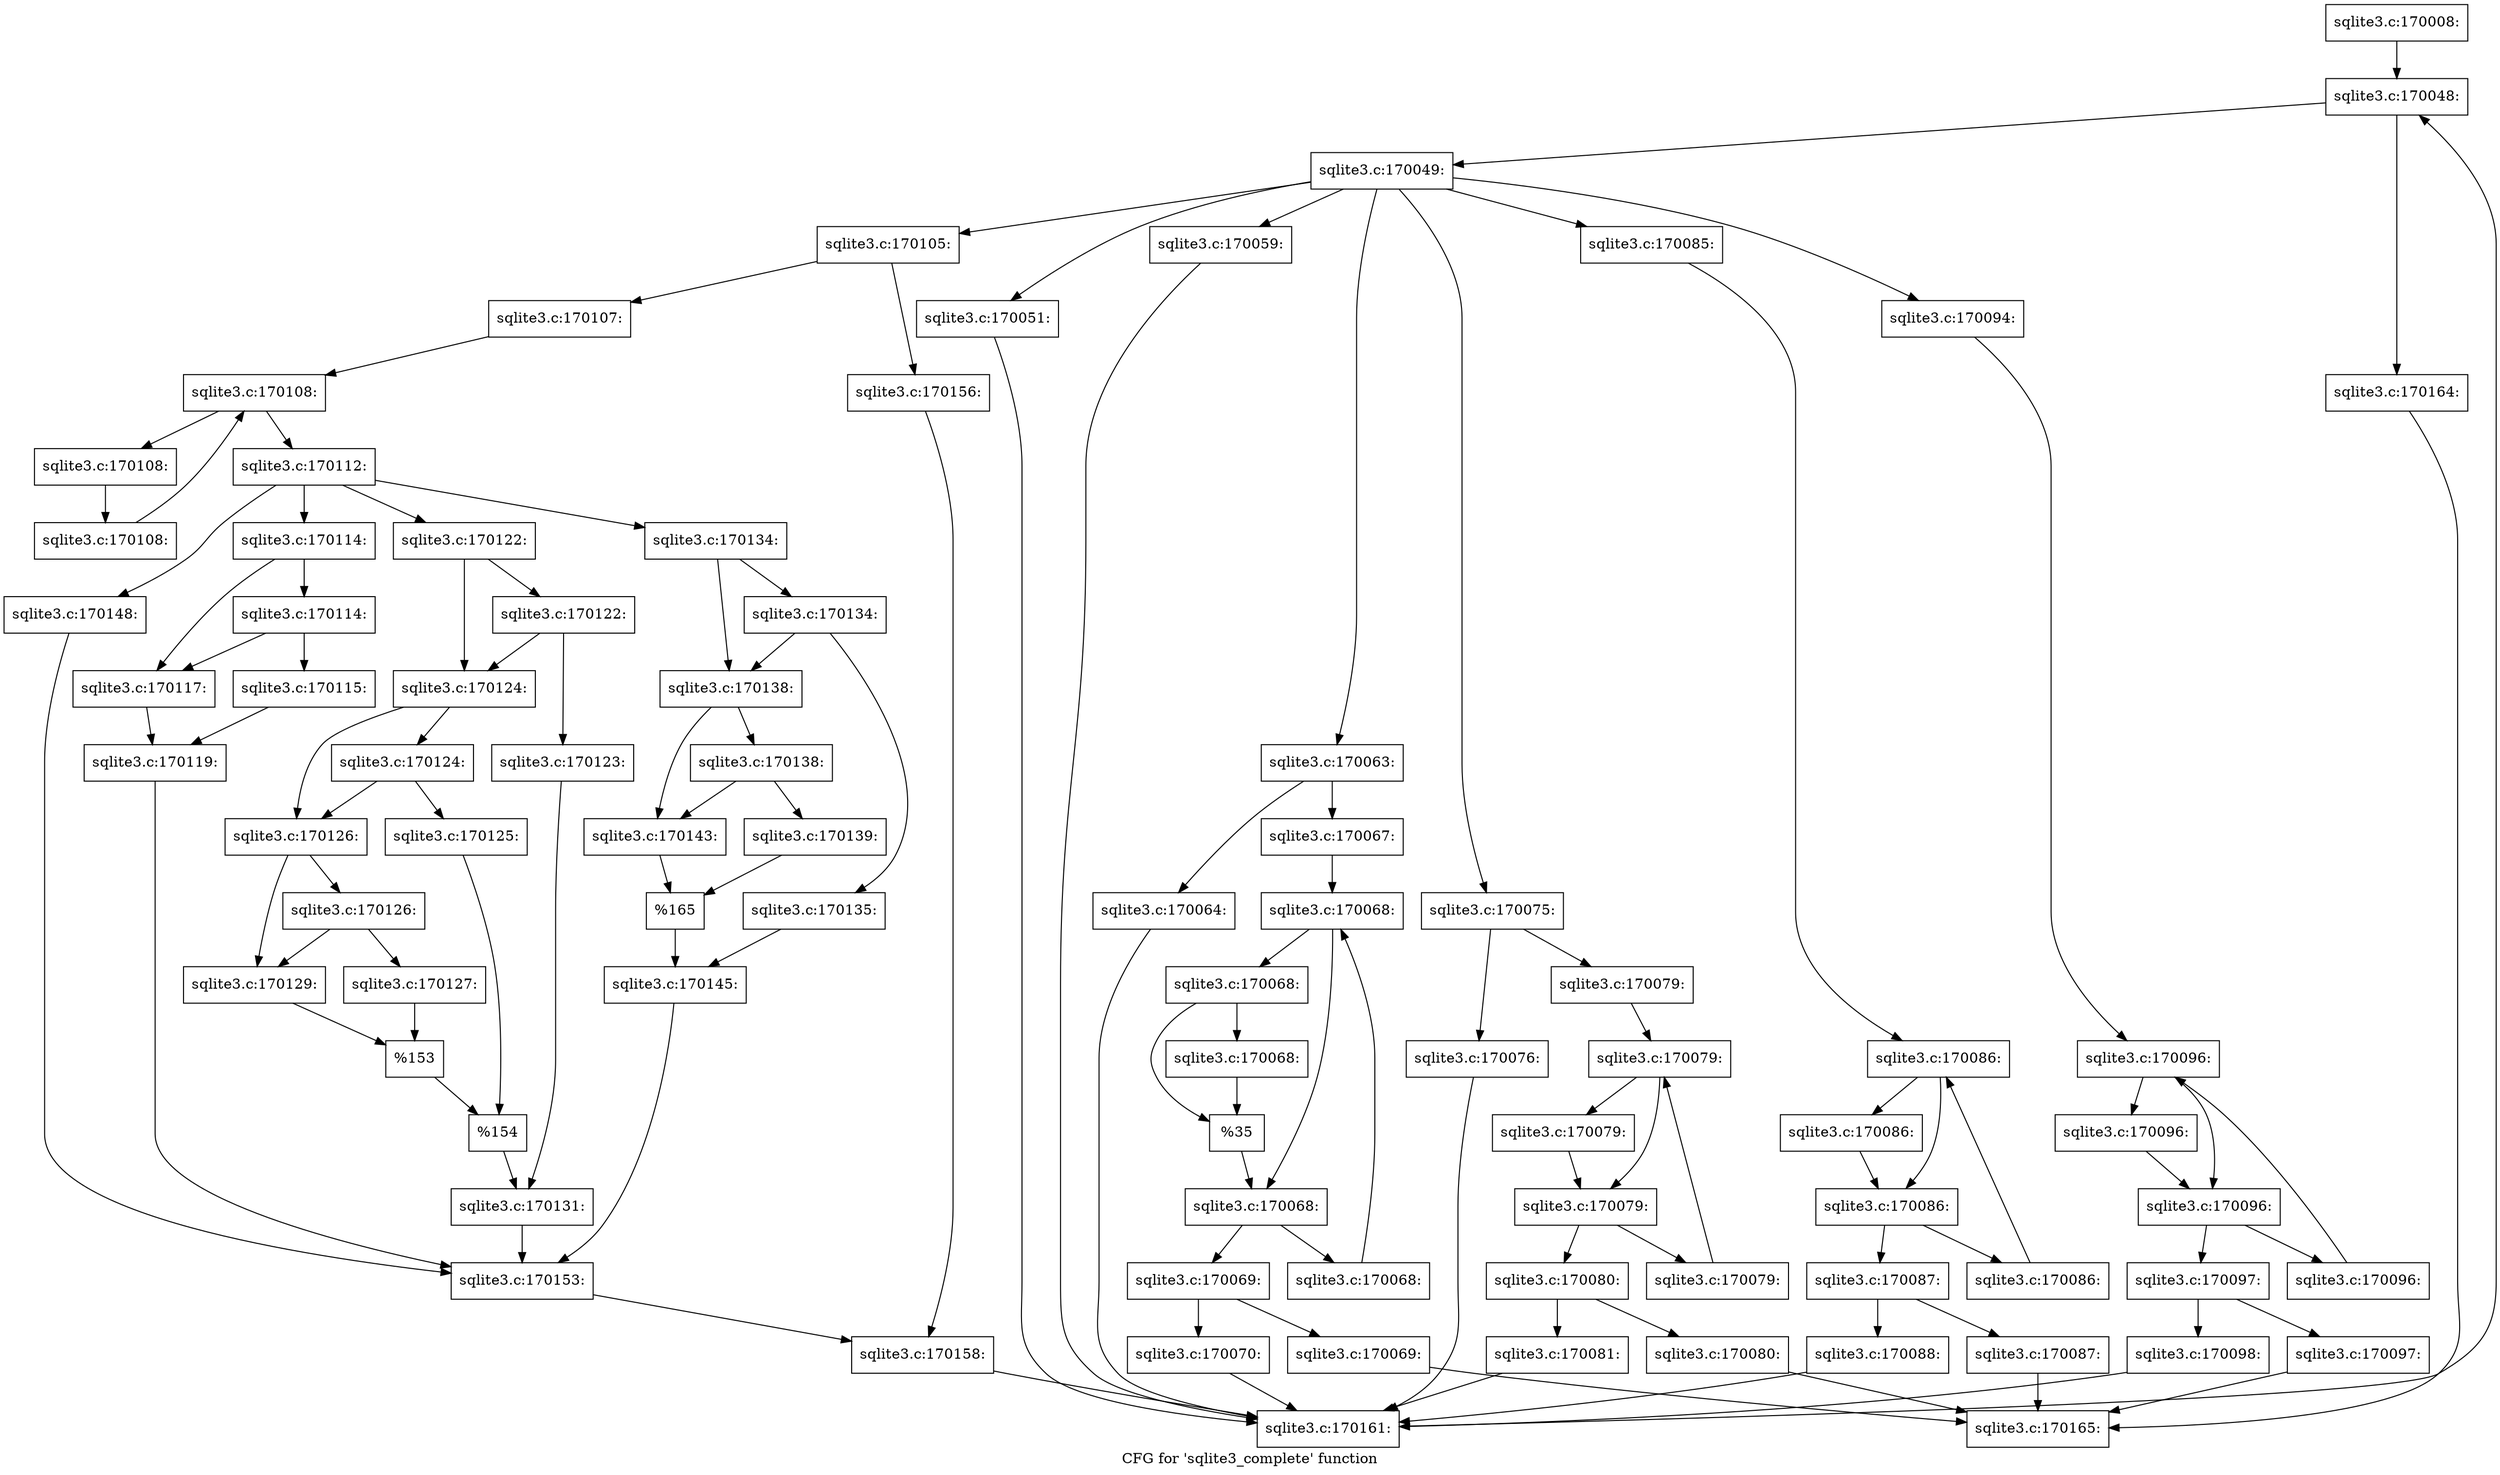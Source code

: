 digraph "CFG for 'sqlite3_complete' function" {
	label="CFG for 'sqlite3_complete' function";

	Node0x55c0f6931a10 [shape=record,label="{sqlite3.c:170008:}"];
	Node0x55c0f6931a10 -> Node0x55c0f5790dd0;
	Node0x55c0f5790dd0 [shape=record,label="{sqlite3.c:170048:}"];
	Node0x55c0f5790dd0 -> Node0x55c0f57910e0;
	Node0x55c0f5790dd0 -> Node0x55c0f5790ec0;
	Node0x55c0f57910e0 [shape=record,label="{sqlite3.c:170049:}"];
	Node0x55c0f57910e0 -> Node0x55c0f5791480;
	Node0x55c0f57910e0 -> Node0x55c0f5791860;
	Node0x55c0f57910e0 -> Node0x55c0f695a430;
	Node0x55c0f57910e0 -> Node0x55c0f695a710;
	Node0x55c0f57910e0 -> Node0x55c0f695d150;
	Node0x55c0f57910e0 -> Node0x55c0f695f1f0;
	Node0x55c0f57910e0 -> Node0x55c0f6960ac0;
	Node0x55c0f5791860 [shape=record,label="{sqlite3.c:170051:}"];
	Node0x55c0f5791860 -> Node0x55c0f5791280;
	Node0x55c0f695a430 [shape=record,label="{sqlite3.c:170059:}"];
	Node0x55c0f695a430 -> Node0x55c0f5791280;
	Node0x55c0f695a710 [shape=record,label="{sqlite3.c:170063:}"];
	Node0x55c0f695a710 -> Node0x55c0f695a870;
	Node0x55c0f695a710 -> Node0x55c0f695a8c0;
	Node0x55c0f695a870 [shape=record,label="{sqlite3.c:170064:}"];
	Node0x55c0f695a870 -> Node0x55c0f5791280;
	Node0x55c0f695a8c0 [shape=record,label="{sqlite3.c:170067:}"];
	Node0x55c0f695a8c0 -> Node0x55c0f695b0e0;
	Node0x55c0f695b0e0 [shape=record,label="{sqlite3.c:170068:}"];
	Node0x55c0f695b0e0 -> Node0x55c0f695b310;
	Node0x55c0f695b0e0 -> Node0x55c0f695b2c0;
	Node0x55c0f695b310 [shape=record,label="{sqlite3.c:170068:}"];
	Node0x55c0f695b310 -> Node0x55c0f695b800;
	Node0x55c0f695b310 -> Node0x55c0f695b850;
	Node0x55c0f695b850 [shape=record,label="{sqlite3.c:170068:}"];
	Node0x55c0f695b850 -> Node0x55c0f695b800;
	Node0x55c0f695b800 [shape=record,label="{%35}"];
	Node0x55c0f695b800 -> Node0x55c0f695b2c0;
	Node0x55c0f695b2c0 [shape=record,label="{sqlite3.c:170068:}"];
	Node0x55c0f695b2c0 -> Node0x55c0f695c200;
	Node0x55c0f695b2c0 -> Node0x55c0f695b240;
	Node0x55c0f695c200 [shape=record,label="{sqlite3.c:170068:}"];
	Node0x55c0f695c200 -> Node0x55c0f695b0e0;
	Node0x55c0f695b240 [shape=record,label="{sqlite3.c:170069:}"];
	Node0x55c0f695b240 -> Node0x55c0f695c780;
	Node0x55c0f695b240 -> Node0x55c0f695c7d0;
	Node0x55c0f695c780 [shape=record,label="{sqlite3.c:170069:}"];
	Node0x55c0f695c780 -> Node0x55c0f6930c90;
	Node0x55c0f695c7d0 [shape=record,label="{sqlite3.c:170070:}"];
	Node0x55c0f695c7d0 -> Node0x55c0f5791280;
	Node0x55c0f695d150 [shape=record,label="{sqlite3.c:170075:}"];
	Node0x55c0f695d150 -> Node0x55c0f695d2b0;
	Node0x55c0f695d150 -> Node0x55c0f695d300;
	Node0x55c0f695d2b0 [shape=record,label="{sqlite3.c:170076:}"];
	Node0x55c0f695d2b0 -> Node0x55c0f5791280;
	Node0x55c0f695d300 [shape=record,label="{sqlite3.c:170079:}"];
	Node0x55c0f695d300 -> Node0x55c0f695da30;
	Node0x55c0f695da30 [shape=record,label="{sqlite3.c:170079:}"];
	Node0x55c0f695da30 -> Node0x55c0f695dc60;
	Node0x55c0f695da30 -> Node0x55c0f695dc10;
	Node0x55c0f695dc60 [shape=record,label="{sqlite3.c:170079:}"];
	Node0x55c0f695dc60 -> Node0x55c0f695dc10;
	Node0x55c0f695dc10 [shape=record,label="{sqlite3.c:170079:}"];
	Node0x55c0f695dc10 -> Node0x55c0f695e400;
	Node0x55c0f695dc10 -> Node0x55c0f695db90;
	Node0x55c0f695e400 [shape=record,label="{sqlite3.c:170079:}"];
	Node0x55c0f695e400 -> Node0x55c0f695da30;
	Node0x55c0f695db90 [shape=record,label="{sqlite3.c:170080:}"];
	Node0x55c0f695db90 -> Node0x55c0f695e880;
	Node0x55c0f695db90 -> Node0x55c0f695e8d0;
	Node0x55c0f695e880 [shape=record,label="{sqlite3.c:170080:}"];
	Node0x55c0f695e880 -> Node0x55c0f6930c90;
	Node0x55c0f695e8d0 [shape=record,label="{sqlite3.c:170081:}"];
	Node0x55c0f695e8d0 -> Node0x55c0f5791280;
	Node0x55c0f695f1f0 [shape=record,label="{sqlite3.c:170085:}"];
	Node0x55c0f695f1f0 -> Node0x55c0f695f4e0;
	Node0x55c0f695f4e0 [shape=record,label="{sqlite3.c:170086:}"];
	Node0x55c0f695f4e0 -> Node0x55c0f695f710;
	Node0x55c0f695f4e0 -> Node0x55c0f695f6c0;
	Node0x55c0f695f710 [shape=record,label="{sqlite3.c:170086:}"];
	Node0x55c0f695f710 -> Node0x55c0f695f6c0;
	Node0x55c0f695f6c0 [shape=record,label="{sqlite3.c:170086:}"];
	Node0x55c0f695f6c0 -> Node0x55c0f695fee0;
	Node0x55c0f695f6c0 -> Node0x55c0f695f640;
	Node0x55c0f695fee0 [shape=record,label="{sqlite3.c:170086:}"];
	Node0x55c0f695fee0 -> Node0x55c0f695f4e0;
	Node0x55c0f695f640 [shape=record,label="{sqlite3.c:170087:}"];
	Node0x55c0f695f640 -> Node0x55c0f6960360;
	Node0x55c0f695f640 -> Node0x55c0f69603b0;
	Node0x55c0f6960360 [shape=record,label="{sqlite3.c:170087:}"];
	Node0x55c0f6960360 -> Node0x55c0f6930c90;
	Node0x55c0f69603b0 [shape=record,label="{sqlite3.c:170088:}"];
	Node0x55c0f69603b0 -> Node0x55c0f5791280;
	Node0x55c0f6960ac0 [shape=record,label="{sqlite3.c:170094:}"];
	Node0x55c0f6960ac0 -> Node0x55c0f6961b30;
	Node0x55c0f6961b30 [shape=record,label="{sqlite3.c:170096:}"];
	Node0x55c0f6961b30 -> Node0x55c0f6961d60;
	Node0x55c0f6961b30 -> Node0x55c0f6961d10;
	Node0x55c0f6961d60 [shape=record,label="{sqlite3.c:170096:}"];
	Node0x55c0f6961d60 -> Node0x55c0f6961d10;
	Node0x55c0f6961d10 [shape=record,label="{sqlite3.c:170096:}"];
	Node0x55c0f6961d10 -> Node0x55c0f6962570;
	Node0x55c0f6961d10 -> Node0x55c0f6961c90;
	Node0x55c0f6962570 [shape=record,label="{sqlite3.c:170096:}"];
	Node0x55c0f6962570 -> Node0x55c0f6961b30;
	Node0x55c0f6961c90 [shape=record,label="{sqlite3.c:170097:}"];
	Node0x55c0f6961c90 -> Node0x55c0f69629f0;
	Node0x55c0f6961c90 -> Node0x55c0f6962a40;
	Node0x55c0f69629f0 [shape=record,label="{sqlite3.c:170097:}"];
	Node0x55c0f69629f0 -> Node0x55c0f6930c90;
	Node0x55c0f6962a40 [shape=record,label="{sqlite3.c:170098:}"];
	Node0x55c0f6962a40 -> Node0x55c0f5791280;
	Node0x55c0f5791480 [shape=record,label="{sqlite3.c:170105:}"];
	Node0x55c0f5791480 -> Node0x55c0f6963230;
	Node0x55c0f5791480 -> Node0x55c0f69632d0;
	Node0x55c0f6963230 [shape=record,label="{sqlite3.c:170107:}"];
	Node0x55c0f6963230 -> Node0x55c0f6963d50;
	Node0x55c0f6963d50 [shape=record,label="{sqlite3.c:170108:}"];
	Node0x55c0f6963d50 -> Node0x55c0f6963f70;
	Node0x55c0f6963d50 -> Node0x55c0f6963ba0;
	Node0x55c0f6963f70 [shape=record,label="{sqlite3.c:170108:}"];
	Node0x55c0f6963f70 -> Node0x55c0f6963ee0;
	Node0x55c0f6963ee0 [shape=record,label="{sqlite3.c:170108:}"];
	Node0x55c0f6963ee0 -> Node0x55c0f6963d50;
	Node0x55c0f6963ba0 [shape=record,label="{sqlite3.c:170112:}"];
	Node0x55c0f6963ba0 -> Node0x55c0f6964c00;
	Node0x55c0f6963ba0 -> Node0x55c0f6964d10;
	Node0x55c0f6963ba0 -> Node0x55c0f6965cb0;
	Node0x55c0f6963ba0 -> Node0x55c0f6968530;
	Node0x55c0f6964d10 [shape=record,label="{sqlite3.c:170114:}"];
	Node0x55c0f6964d10 -> Node0x55c0f6964f60;
	Node0x55c0f6964d10 -> Node0x55c0f6964f10;
	Node0x55c0f6964f60 [shape=record,label="{sqlite3.c:170114:}"];
	Node0x55c0f6964f60 -> Node0x55c0f6964e70;
	Node0x55c0f6964f60 -> Node0x55c0f6964f10;
	Node0x55c0f6964e70 [shape=record,label="{sqlite3.c:170115:}"];
	Node0x55c0f6964e70 -> Node0x55c0f6964ec0;
	Node0x55c0f6964f10 [shape=record,label="{sqlite3.c:170117:}"];
	Node0x55c0f6964f10 -> Node0x55c0f6964ec0;
	Node0x55c0f6964ec0 [shape=record,label="{sqlite3.c:170119:}"];
	Node0x55c0f6964ec0 -> Node0x55c0f6964a70;
	Node0x55c0f6965cb0 [shape=record,label="{sqlite3.c:170122:}"];
	Node0x55c0f6965cb0 -> Node0x55c0f6965f30;
	Node0x55c0f6965cb0 -> Node0x55c0f6965ee0;
	Node0x55c0f6965f30 [shape=record,label="{sqlite3.c:170122:}"];
	Node0x55c0f6965f30 -> Node0x55c0f6965e40;
	Node0x55c0f6965f30 -> Node0x55c0f6965ee0;
	Node0x55c0f6965e40 [shape=record,label="{sqlite3.c:170123:}"];
	Node0x55c0f6965e40 -> Node0x55c0f6965e90;
	Node0x55c0f6965ee0 [shape=record,label="{sqlite3.c:170124:}"];
	Node0x55c0f6965ee0 -> Node0x55c0f6966a80;
	Node0x55c0f6965ee0 -> Node0x55c0f6966a30;
	Node0x55c0f6966a80 [shape=record,label="{sqlite3.c:170124:}"];
	Node0x55c0f6966a80 -> Node0x55c0f6966990;
	Node0x55c0f6966a80 -> Node0x55c0f6966a30;
	Node0x55c0f6966990 [shape=record,label="{sqlite3.c:170125:}"];
	Node0x55c0f6966990 -> Node0x55c0f69669e0;
	Node0x55c0f6966a30 [shape=record,label="{sqlite3.c:170126:}"];
	Node0x55c0f6966a30 -> Node0x55c0f6967620;
	Node0x55c0f6966a30 -> Node0x55c0f69675d0;
	Node0x55c0f6967620 [shape=record,label="{sqlite3.c:170126:}"];
	Node0x55c0f6967620 -> Node0x55c0f6967530;
	Node0x55c0f6967620 -> Node0x55c0f69675d0;
	Node0x55c0f6967530 [shape=record,label="{sqlite3.c:170127:}"];
	Node0x55c0f6967530 -> Node0x55c0f6967580;
	Node0x55c0f69675d0 [shape=record,label="{sqlite3.c:170129:}"];
	Node0x55c0f69675d0 -> Node0x55c0f6967580;
	Node0x55c0f6967580 [shape=record,label="{%153}"];
	Node0x55c0f6967580 -> Node0x55c0f69669e0;
	Node0x55c0f69669e0 [shape=record,label="{%154}"];
	Node0x55c0f69669e0 -> Node0x55c0f6965e90;
	Node0x55c0f6965e90 [shape=record,label="{sqlite3.c:170131:}"];
	Node0x55c0f6965e90 -> Node0x55c0f6964a70;
	Node0x55c0f6968530 [shape=record,label="{sqlite3.c:170134:}"];
	Node0x55c0f6968530 -> Node0x55c0f69687b0;
	Node0x55c0f6968530 -> Node0x55c0f6968760;
	Node0x55c0f69687b0 [shape=record,label="{sqlite3.c:170134:}"];
	Node0x55c0f69687b0 -> Node0x55c0f69686c0;
	Node0x55c0f69687b0 -> Node0x55c0f6968760;
	Node0x55c0f69686c0 [shape=record,label="{sqlite3.c:170135:}"];
	Node0x55c0f69686c0 -> Node0x55c0f6968710;
	Node0x55c0f6968760 [shape=record,label="{sqlite3.c:170138:}"];
	Node0x55c0f6968760 -> Node0x55c0f6969350;
	Node0x55c0f6968760 -> Node0x55c0f6969300;
	Node0x55c0f6969350 [shape=record,label="{sqlite3.c:170138:}"];
	Node0x55c0f6969350 -> Node0x55c0f6969260;
	Node0x55c0f6969350 -> Node0x55c0f6969300;
	Node0x55c0f6969260 [shape=record,label="{sqlite3.c:170139:}"];
	Node0x55c0f6969260 -> Node0x55c0f69692b0;
	Node0x55c0f6969300 [shape=record,label="{sqlite3.c:170143:}"];
	Node0x55c0f6969300 -> Node0x55c0f69692b0;
	Node0x55c0f69692b0 [shape=record,label="{%165}"];
	Node0x55c0f69692b0 -> Node0x55c0f6968710;
	Node0x55c0f6968710 [shape=record,label="{sqlite3.c:170145:}"];
	Node0x55c0f6968710 -> Node0x55c0f6964a70;
	Node0x55c0f6964c00 [shape=record,label="{sqlite3.c:170148:}"];
	Node0x55c0f6964c00 -> Node0x55c0f6964a70;
	Node0x55c0f6964a70 [shape=record,label="{sqlite3.c:170153:}"];
	Node0x55c0f6964a70 -> Node0x55c0f6963280;
	Node0x55c0f69632d0 [shape=record,label="{sqlite3.c:170156:}"];
	Node0x55c0f69632d0 -> Node0x55c0f6963280;
	Node0x55c0f6963280 [shape=record,label="{sqlite3.c:170158:}"];
	Node0x55c0f6963280 -> Node0x55c0f5791280;
	Node0x55c0f5791280 [shape=record,label="{sqlite3.c:170161:}"];
	Node0x55c0f5791280 -> Node0x55c0f5790dd0;
	Node0x55c0f5790ec0 [shape=record,label="{sqlite3.c:170164:}"];
	Node0x55c0f5790ec0 -> Node0x55c0f6930c90;
	Node0x55c0f6930c90 [shape=record,label="{sqlite3.c:170165:}"];
}
